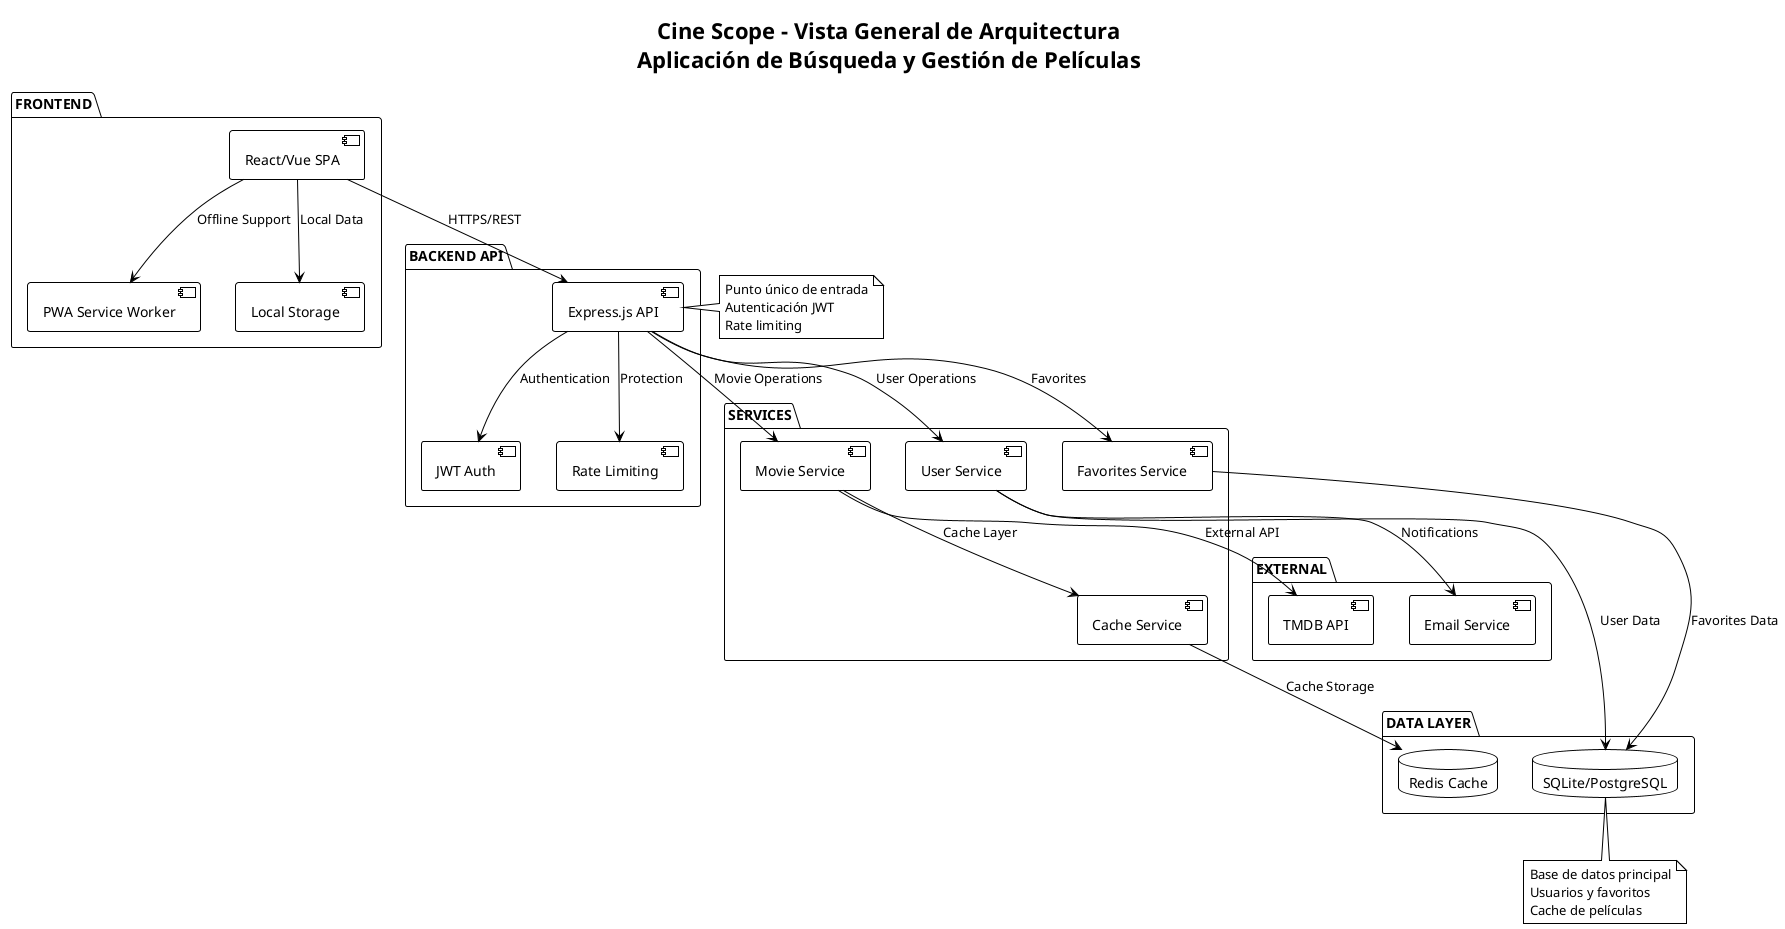 @startuml Arquitectura_CineScope_General
!theme plain

title Cine Scope - Vista General de Arquitectura\nAplicación de Búsqueda y Gestión de Películas

' Definición de capas principales
package "FRONTEND" {
    [React/Vue SPA] as frontend
    [PWA Service Worker] as pwa
    [Local Storage] as localStorage
}

package "BACKEND API" {
    [Express.js API] as api
    [JWT Auth] as auth
    [Rate Limiting] as rateLimit
}

package "SERVICES" {
    [Movie Service] as movieSvc
    [User Service] as userSvc
    [Favorites Service] as favSvc
    [Cache Service] as cacheSvc
}

package "DATA LAYER" {
    database "SQLite/PostgreSQL" as db
    database "Redis Cache" as redis
}

package "EXTERNAL" {
    [TMDB API] as tmdb
    [Email Service] as email
}

' Conexiones principales
frontend --> api : "HTTPS/REST"
frontend --> pwa : "Offline Support"
frontend --> localStorage : "Local Data"

api --> auth : "Authentication"
api --> rateLimit : "Protection"
api --> movieSvc : "Movie Operations"
api --> userSvc : "User Operations"
api --> favSvc : "Favorites"

movieSvc --> tmdb : "External API"
movieSvc --> cacheSvc : "Cache Layer"
userSvc --> db : "User Data"
favSvc --> db : "Favorites Data"
cacheSvc --> redis : "Cache Storage"

userSvc --> email : "Notifications"

note right of api : Punto único de entrada\nAutenticación JWT\nRate limiting
note bottom of db : Base de datos principal\nUsuarios y favoritos\nCache de películas

@enduml